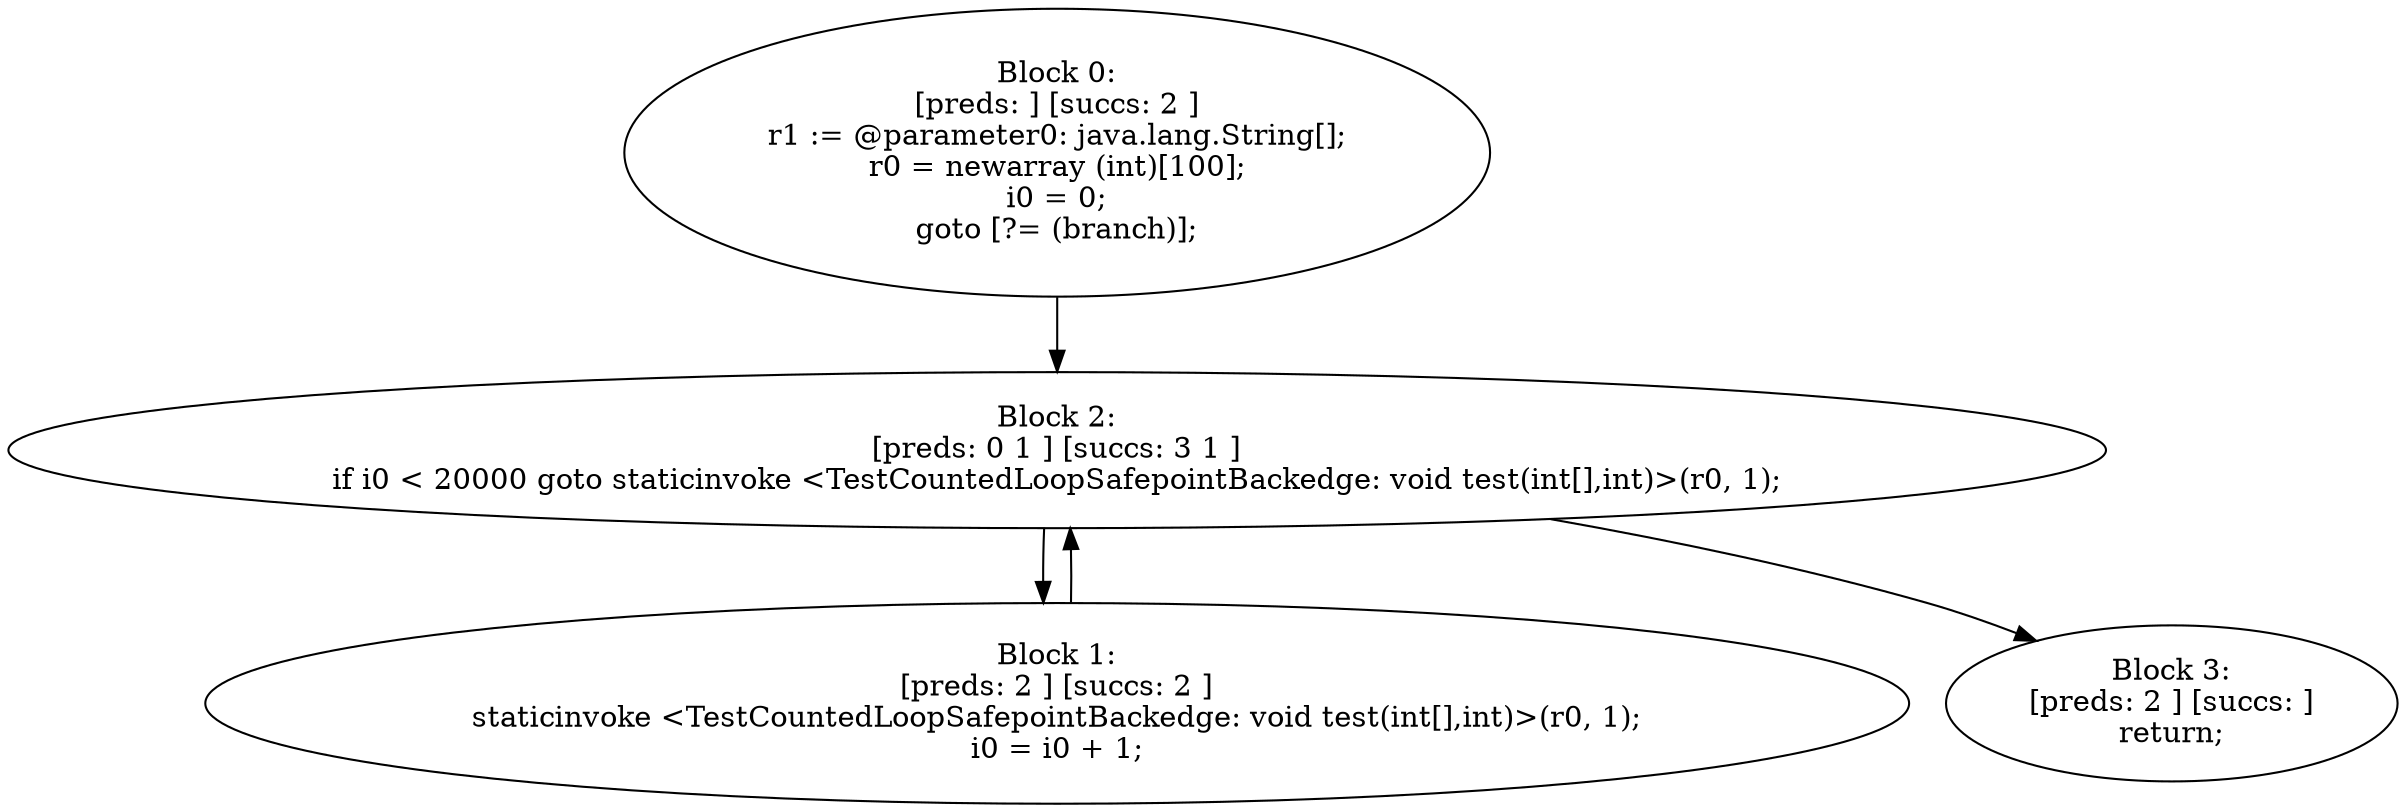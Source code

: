 digraph "unitGraph" {
    "Block 0:
[preds: ] [succs: 2 ]
r1 := @parameter0: java.lang.String[];
r0 = newarray (int)[100];
i0 = 0;
goto [?= (branch)];
"
    "Block 1:
[preds: 2 ] [succs: 2 ]
staticinvoke <TestCountedLoopSafepointBackedge: void test(int[],int)>(r0, 1);
i0 = i0 + 1;
"
    "Block 2:
[preds: 0 1 ] [succs: 3 1 ]
if i0 < 20000 goto staticinvoke <TestCountedLoopSafepointBackedge: void test(int[],int)>(r0, 1);
"
    "Block 3:
[preds: 2 ] [succs: ]
return;
"
    "Block 0:
[preds: ] [succs: 2 ]
r1 := @parameter0: java.lang.String[];
r0 = newarray (int)[100];
i0 = 0;
goto [?= (branch)];
"->"Block 2:
[preds: 0 1 ] [succs: 3 1 ]
if i0 < 20000 goto staticinvoke <TestCountedLoopSafepointBackedge: void test(int[],int)>(r0, 1);
";
    "Block 1:
[preds: 2 ] [succs: 2 ]
staticinvoke <TestCountedLoopSafepointBackedge: void test(int[],int)>(r0, 1);
i0 = i0 + 1;
"->"Block 2:
[preds: 0 1 ] [succs: 3 1 ]
if i0 < 20000 goto staticinvoke <TestCountedLoopSafepointBackedge: void test(int[],int)>(r0, 1);
";
    "Block 2:
[preds: 0 1 ] [succs: 3 1 ]
if i0 < 20000 goto staticinvoke <TestCountedLoopSafepointBackedge: void test(int[],int)>(r0, 1);
"->"Block 3:
[preds: 2 ] [succs: ]
return;
";
    "Block 2:
[preds: 0 1 ] [succs: 3 1 ]
if i0 < 20000 goto staticinvoke <TestCountedLoopSafepointBackedge: void test(int[],int)>(r0, 1);
"->"Block 1:
[preds: 2 ] [succs: 2 ]
staticinvoke <TestCountedLoopSafepointBackedge: void test(int[],int)>(r0, 1);
i0 = i0 + 1;
";
}
